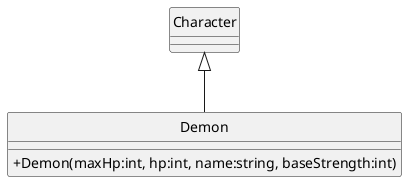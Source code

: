 @startuml Classdiagram
skinparam ClassAttributeIconSize 0
skinparam Monochrome true
hide circle
class Demon {
    + Demon(maxHp:int, hp:int, name:string, baseStrength:int)
}
Character <|-- Demon
@enduml

